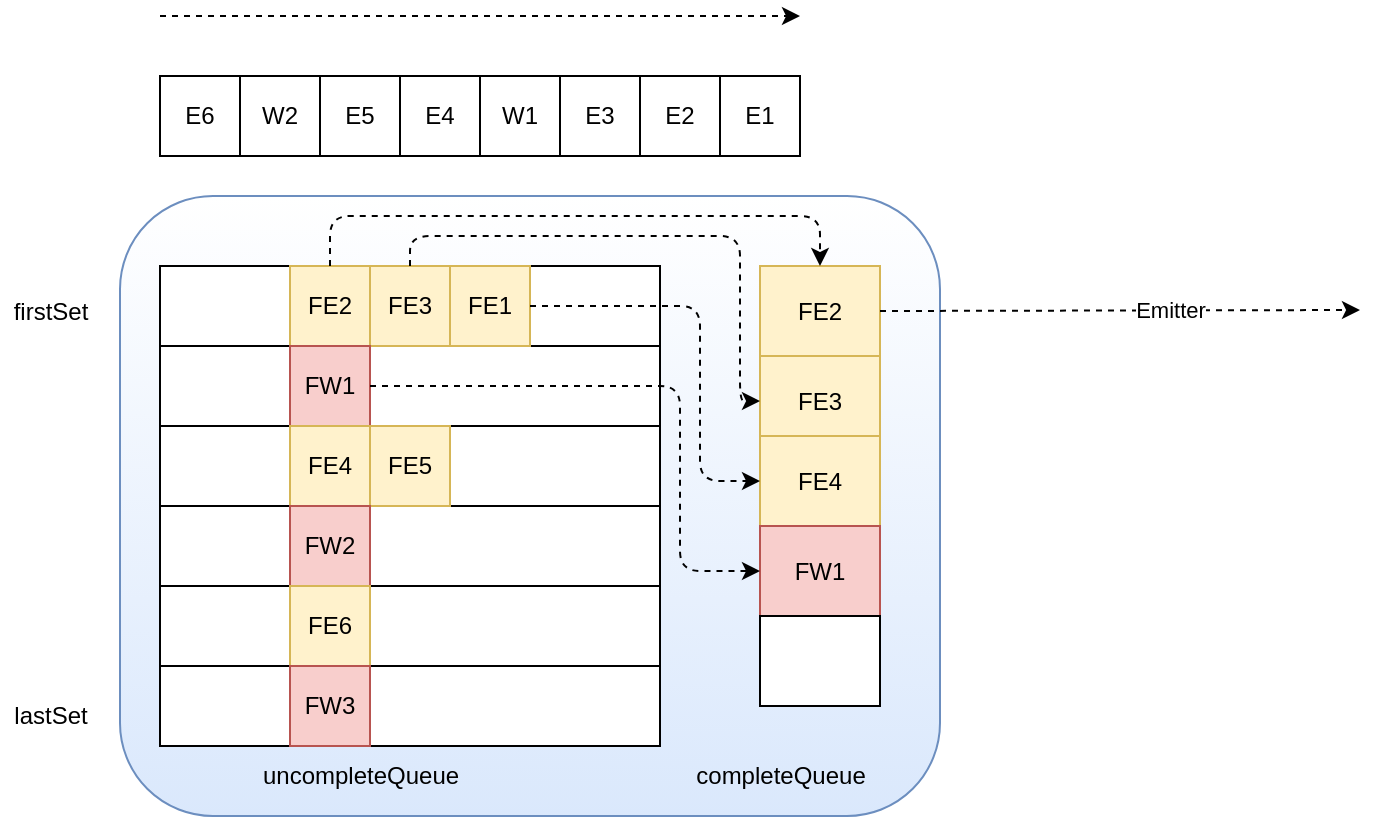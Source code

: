 <mxfile version="13.0.3" type="device"><diagram id="ljwR5JeLZ-WDGs1GbWbV" name="第 1 页"><mxGraphModel dx="946" dy="680" grid="1" gridSize="10" guides="1" tooltips="1" connect="1" arrows="1" fold="1" page="1" pageScale="1" pageWidth="700" pageHeight="700" math="0" shadow="0"><root><mxCell id="0"/><mxCell id="1" parent="0"/><mxCell id="dTCVW6GqFaWx3ejTDyIZ-1" value="E6" style="whiteSpace=wrap;html=1;aspect=fixed;" vertex="1" parent="1"><mxGeometry x="90" y="140" width="40" height="40" as="geometry"/></mxCell><mxCell id="dTCVW6GqFaWx3ejTDyIZ-2" value="W2" style="whiteSpace=wrap;html=1;aspect=fixed;" vertex="1" parent="1"><mxGeometry x="130" y="140" width="40" height="40" as="geometry"/></mxCell><mxCell id="dTCVW6GqFaWx3ejTDyIZ-3" value="E5" style="whiteSpace=wrap;html=1;aspect=fixed;" vertex="1" parent="1"><mxGeometry x="170" y="140" width="40" height="40" as="geometry"/></mxCell><mxCell id="dTCVW6GqFaWx3ejTDyIZ-4" value="E4" style="whiteSpace=wrap;html=1;aspect=fixed;" vertex="1" parent="1"><mxGeometry x="210" y="140" width="40" height="40" as="geometry"/></mxCell><mxCell id="dTCVW6GqFaWx3ejTDyIZ-5" value="W1" style="whiteSpace=wrap;html=1;aspect=fixed;" vertex="1" parent="1"><mxGeometry x="250" y="140" width="40" height="40" as="geometry"/></mxCell><mxCell id="dTCVW6GqFaWx3ejTDyIZ-6" value="E3" style="whiteSpace=wrap;html=1;aspect=fixed;" vertex="1" parent="1"><mxGeometry x="290" y="140" width="40" height="40" as="geometry"/></mxCell><mxCell id="dTCVW6GqFaWx3ejTDyIZ-7" value="E2" style="whiteSpace=wrap;html=1;aspect=fixed;" vertex="1" parent="1"><mxGeometry x="330" y="140" width="40" height="40" as="geometry"/></mxCell><mxCell id="dTCVW6GqFaWx3ejTDyIZ-8" value="E1" style="whiteSpace=wrap;html=1;aspect=fixed;" vertex="1" parent="1"><mxGeometry x="370" y="140" width="40" height="40" as="geometry"/></mxCell><mxCell id="dTCVW6GqFaWx3ejTDyIZ-9" value="" style="endArrow=classic;html=1;dashed=1;" edge="1" parent="1"><mxGeometry width="50" height="50" relative="1" as="geometry"><mxPoint x="90" y="110" as="sourcePoint"/><mxPoint x="410" y="110" as="targetPoint"/></mxGeometry></mxCell><mxCell id="dTCVW6GqFaWx3ejTDyIZ-10" value="" style="rounded=1;whiteSpace=wrap;html=1;fillColor=#dae8fc;strokeColor=#6c8ebf;gradientColor=#ffffff;gradientDirection=north;" vertex="1" parent="1"><mxGeometry x="70" y="200" width="410" height="310" as="geometry"/></mxCell><mxCell id="dTCVW6GqFaWx3ejTDyIZ-32" value="" style="group;" vertex="1" connectable="0" parent="1"><mxGeometry x="90" y="235" width="250" height="240" as="geometry"/></mxCell><mxCell id="dTCVW6GqFaWx3ejTDyIZ-31" value="" style="group" vertex="1" connectable="0" parent="dTCVW6GqFaWx3ejTDyIZ-32"><mxGeometry width="250" height="240" as="geometry"/></mxCell><mxCell id="dTCVW6GqFaWx3ejTDyIZ-30" value="" style="rounded=0;whiteSpace=wrap;html=1;gradientColor=#ffffff;" vertex="1" parent="dTCVW6GqFaWx3ejTDyIZ-31"><mxGeometry y="200" width="250" height="40" as="geometry"/></mxCell><mxCell id="dTCVW6GqFaWx3ejTDyIZ-29" value="" style="rounded=0;whiteSpace=wrap;html=1;gradientColor=#ffffff;" vertex="1" parent="dTCVW6GqFaWx3ejTDyIZ-31"><mxGeometry y="160" width="250" height="40" as="geometry"/></mxCell><mxCell id="dTCVW6GqFaWx3ejTDyIZ-28" value="" style="rounded=0;whiteSpace=wrap;html=1;gradientColor=#ffffff;" vertex="1" parent="dTCVW6GqFaWx3ejTDyIZ-31"><mxGeometry y="120" width="250" height="40" as="geometry"/></mxCell><mxCell id="dTCVW6GqFaWx3ejTDyIZ-27" value="" style="rounded=0;whiteSpace=wrap;html=1;gradientColor=#ffffff;" vertex="1" parent="dTCVW6GqFaWx3ejTDyIZ-31"><mxGeometry y="80" width="250" height="40" as="geometry"/></mxCell><mxCell id="dTCVW6GqFaWx3ejTDyIZ-26" value="" style="rounded=0;whiteSpace=wrap;html=1;gradientColor=#ffffff;" vertex="1" parent="dTCVW6GqFaWx3ejTDyIZ-31"><mxGeometry y="40" width="250" height="40" as="geometry"/></mxCell><mxCell id="dTCVW6GqFaWx3ejTDyIZ-25" value="" style="rounded=0;whiteSpace=wrap;html=1;gradientColor=#ffffff;" vertex="1" parent="dTCVW6GqFaWx3ejTDyIZ-31"><mxGeometry width="250" height="40" as="geometry"/></mxCell><mxCell id="dTCVW6GqFaWx3ejTDyIZ-11" value="FE2" style="whiteSpace=wrap;html=1;aspect=fixed;fillColor=#fff2cc;strokeColor=#d6b656;" vertex="1" parent="dTCVW6GqFaWx3ejTDyIZ-31"><mxGeometry x="65" width="40" height="40" as="geometry"/></mxCell><mxCell id="dTCVW6GqFaWx3ejTDyIZ-12" value="FE3" style="whiteSpace=wrap;html=1;aspect=fixed;fillColor=#fff2cc;strokeColor=#d6b656;" vertex="1" parent="dTCVW6GqFaWx3ejTDyIZ-31"><mxGeometry x="105" width="40" height="40" as="geometry"/></mxCell><mxCell id="dTCVW6GqFaWx3ejTDyIZ-13" value="FE1" style="whiteSpace=wrap;html=1;aspect=fixed;fillColor=#fff2cc;strokeColor=#d6b656;" vertex="1" parent="dTCVW6GqFaWx3ejTDyIZ-31"><mxGeometry x="145" width="40" height="40" as="geometry"/></mxCell><mxCell id="dTCVW6GqFaWx3ejTDyIZ-15" value="FW1" style="whiteSpace=wrap;html=1;aspect=fixed;fillColor=#f8cecc;strokeColor=#b85450;" vertex="1" parent="dTCVW6GqFaWx3ejTDyIZ-31"><mxGeometry x="65" y="40" width="40" height="40" as="geometry"/></mxCell><mxCell id="dTCVW6GqFaWx3ejTDyIZ-18" value="FE4" style="whiteSpace=wrap;html=1;aspect=fixed;fillColor=#fff2cc;strokeColor=#d6b656;" vertex="1" parent="dTCVW6GqFaWx3ejTDyIZ-31"><mxGeometry x="65" y="80" width="40" height="40" as="geometry"/></mxCell><mxCell id="dTCVW6GqFaWx3ejTDyIZ-19" value="FE5" style="whiteSpace=wrap;html=1;aspect=fixed;fillColor=#fff2cc;strokeColor=#d6b656;" vertex="1" parent="dTCVW6GqFaWx3ejTDyIZ-31"><mxGeometry x="105" y="80" width="40" height="40" as="geometry"/></mxCell><mxCell id="dTCVW6GqFaWx3ejTDyIZ-21" value="FW2" style="whiteSpace=wrap;html=1;aspect=fixed;fillColor=#f8cecc;strokeColor=#b85450;" vertex="1" parent="dTCVW6GqFaWx3ejTDyIZ-31"><mxGeometry x="65" y="120" width="40" height="40" as="geometry"/></mxCell><mxCell id="dTCVW6GqFaWx3ejTDyIZ-22" value="FE6" style="whiteSpace=wrap;html=1;aspect=fixed;fillColor=#fff2cc;strokeColor=#d6b656;" vertex="1" parent="dTCVW6GqFaWx3ejTDyIZ-31"><mxGeometry x="65" y="160" width="40" height="40" as="geometry"/></mxCell><mxCell id="dTCVW6GqFaWx3ejTDyIZ-24" value="FW3" style="whiteSpace=wrap;html=1;aspect=fixed;fillColor=#f8cecc;strokeColor=#b85450;" vertex="1" parent="dTCVW6GqFaWx3ejTDyIZ-31"><mxGeometry x="65" y="200" width="40" height="40" as="geometry"/></mxCell><mxCell id="dTCVW6GqFaWx3ejTDyIZ-33" value="FE2" style="rounded=0;whiteSpace=wrap;html=1;fillColor=#fff2cc;strokeColor=#d6b656;" vertex="1" parent="1"><mxGeometry x="390" y="235" width="60" height="45" as="geometry"/></mxCell><mxCell id="dTCVW6GqFaWx3ejTDyIZ-34" value="FE3" style="rounded=0;whiteSpace=wrap;html=1;fillColor=#fff2cc;strokeColor=#d6b656;" vertex="1" parent="1"><mxGeometry x="390" y="280" width="60" height="45" as="geometry"/></mxCell><mxCell id="dTCVW6GqFaWx3ejTDyIZ-35" value="FE4" style="rounded=0;whiteSpace=wrap;html=1;fillColor=#fff2cc;strokeColor=#d6b656;" vertex="1" parent="1"><mxGeometry x="390" y="320" width="60" height="45" as="geometry"/></mxCell><mxCell id="dTCVW6GqFaWx3ejTDyIZ-36" value="FW1" style="rounded=0;whiteSpace=wrap;html=1;fillColor=#f8cecc;strokeColor=#b85450;" vertex="1" parent="1"><mxGeometry x="390" y="365" width="60" height="45" as="geometry"/></mxCell><mxCell id="dTCVW6GqFaWx3ejTDyIZ-37" value="" style="rounded=0;whiteSpace=wrap;html=1;gradientColor=#ffffff;" vertex="1" parent="1"><mxGeometry x="390" y="410" width="60" height="45" as="geometry"/></mxCell><mxCell id="dTCVW6GqFaWx3ejTDyIZ-38" value="uncompleteQueue" style="text;html=1;align=center;verticalAlign=middle;resizable=0;points=[];autosize=1;" vertex="1" parent="1"><mxGeometry x="135" y="480" width="110" height="20" as="geometry"/></mxCell><mxCell id="dTCVW6GqFaWx3ejTDyIZ-39" value="completeQueue" style="text;html=1;align=center;verticalAlign=middle;resizable=0;points=[];autosize=1;" vertex="1" parent="1"><mxGeometry x="350" y="480" width="100" height="20" as="geometry"/></mxCell><mxCell id="dTCVW6GqFaWx3ejTDyIZ-41" value="" style="edgeStyle=segmentEdgeStyle;endArrow=classic;html=1;exitX=0.5;exitY=0;exitDx=0;exitDy=0;entryX=0.5;entryY=0;entryDx=0;entryDy=0;dashed=1;" edge="1" parent="1" source="dTCVW6GqFaWx3ejTDyIZ-11" target="dTCVW6GqFaWx3ejTDyIZ-33"><mxGeometry width="50" height="50" relative="1" as="geometry"><mxPoint x="400" y="370" as="sourcePoint"/><mxPoint x="520" y="400" as="targetPoint"/><Array as="points"><mxPoint x="175" y="210"/><mxPoint x="420" y="210"/></Array></mxGeometry></mxCell><mxCell id="dTCVW6GqFaWx3ejTDyIZ-44" value="" style="edgeStyle=segmentEdgeStyle;endArrow=classic;html=1;exitX=0.5;exitY=0;exitDx=0;exitDy=0;entryX=0;entryY=0.5;entryDx=0;entryDy=0;dashed=1;" edge="1" parent="1" source="dTCVW6GqFaWx3ejTDyIZ-12" target="dTCVW6GqFaWx3ejTDyIZ-34"><mxGeometry width="50" height="50" relative="1" as="geometry"><mxPoint x="205" y="245" as="sourcePoint"/><mxPoint x="450" y="245" as="targetPoint"/><Array as="points"><mxPoint x="215" y="220"/><mxPoint x="380" y="220"/><mxPoint x="380" y="303"/></Array></mxGeometry></mxCell><mxCell id="dTCVW6GqFaWx3ejTDyIZ-47" value="" style="edgeStyle=segmentEdgeStyle;endArrow=classic;html=1;exitX=1;exitY=0.5;exitDx=0;exitDy=0;entryX=0;entryY=0.5;entryDx=0;entryDy=0;dashed=1;" edge="1" parent="1" source="dTCVW6GqFaWx3ejTDyIZ-13" target="dTCVW6GqFaWx3ejTDyIZ-35"><mxGeometry width="50" height="50" relative="1" as="geometry"><mxPoint x="400" y="370" as="sourcePoint"/><mxPoint x="450" y="320" as="targetPoint"/><Array as="points"><mxPoint x="360" y="255"/><mxPoint x="360" y="343"/></Array></mxGeometry></mxCell><mxCell id="dTCVW6GqFaWx3ejTDyIZ-48" value="" style="edgeStyle=elbowEdgeStyle;elbow=horizontal;endArrow=classic;html=1;exitX=1;exitY=0.5;exitDx=0;exitDy=0;entryX=0;entryY=0.5;entryDx=0;entryDy=0;dashed=1;" edge="1" parent="1" source="dTCVW6GqFaWx3ejTDyIZ-15" target="dTCVW6GqFaWx3ejTDyIZ-36"><mxGeometry width="50" height="50" relative="1" as="geometry"><mxPoint x="400" y="370" as="sourcePoint"/><mxPoint x="450" y="320" as="targetPoint"/><Array as="points"><mxPoint x="350" y="340"/></Array></mxGeometry></mxCell><mxCell id="dTCVW6GqFaWx3ejTDyIZ-50" value="" style="endArrow=classic;html=1;dashed=1;exitX=1;exitY=0.5;exitDx=0;exitDy=0;" edge="1" parent="1" source="dTCVW6GqFaWx3ejTDyIZ-33"><mxGeometry width="50" height="50" relative="1" as="geometry"><mxPoint x="480" y="257" as="sourcePoint"/><mxPoint x="690" y="257" as="targetPoint"/></mxGeometry></mxCell><mxCell id="dTCVW6GqFaWx3ejTDyIZ-51" value="Emitter" style="edgeLabel;html=1;align=center;verticalAlign=middle;resizable=0;points=[];" vertex="1" connectable="0" parent="dTCVW6GqFaWx3ejTDyIZ-50"><mxGeometry x="0.208" relative="1" as="geometry"><mxPoint as="offset"/></mxGeometry></mxCell><mxCell id="dTCVW6GqFaWx3ejTDyIZ-52" value="firstSet" style="text;html=1;align=center;verticalAlign=middle;resizable=0;points=[];autosize=1;" vertex="1" parent="1"><mxGeometry x="10" y="247.5" width="50" height="20" as="geometry"/></mxCell><mxCell id="dTCVW6GqFaWx3ejTDyIZ-53" value="lastSet" style="text;html=1;align=center;verticalAlign=middle;resizable=0;points=[];autosize=1;" vertex="1" parent="1"><mxGeometry x="10" y="450" width="50" height="20" as="geometry"/></mxCell></root></mxGraphModel></diagram></mxfile>